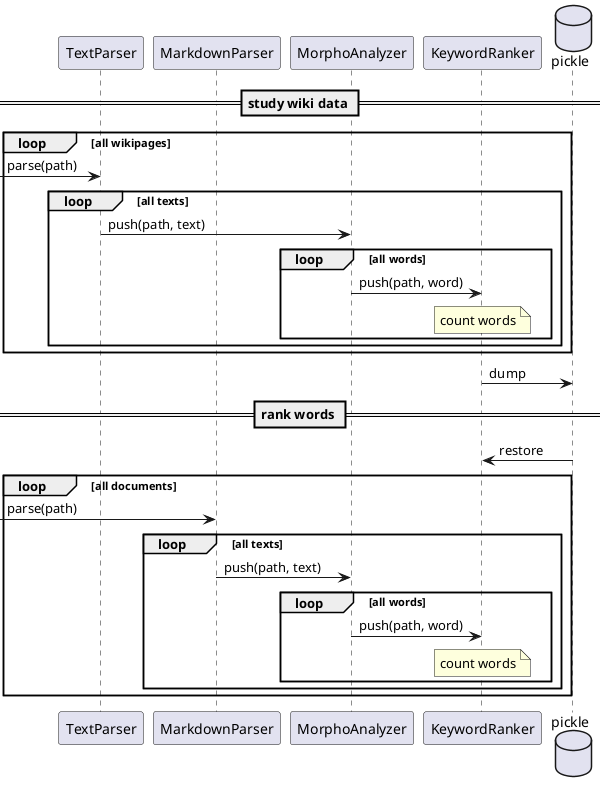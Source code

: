 @startuml
participant TextParser as t
participant MarkdownParser as m
participant MorphoAnalyzer as a
participant KeywordRanker as r
database pickle as p

== study wiki data ==
loop all wikipages
  [-> t : parse(path)
  loop all texts
    t -> a : push(path, text)
    loop all words
      a -> r : push(path, word)
      note over r: count words
    end
  end
end

r -> p : dump

== rank words ==

r <- p : restore

loop all documents
  [-> m : parse(path)
  loop all texts
    m -> a : push(path, text)
    loop all words
      a -> r : push(path, word)
      note over r: count words
    end
  end
end
@enduml
